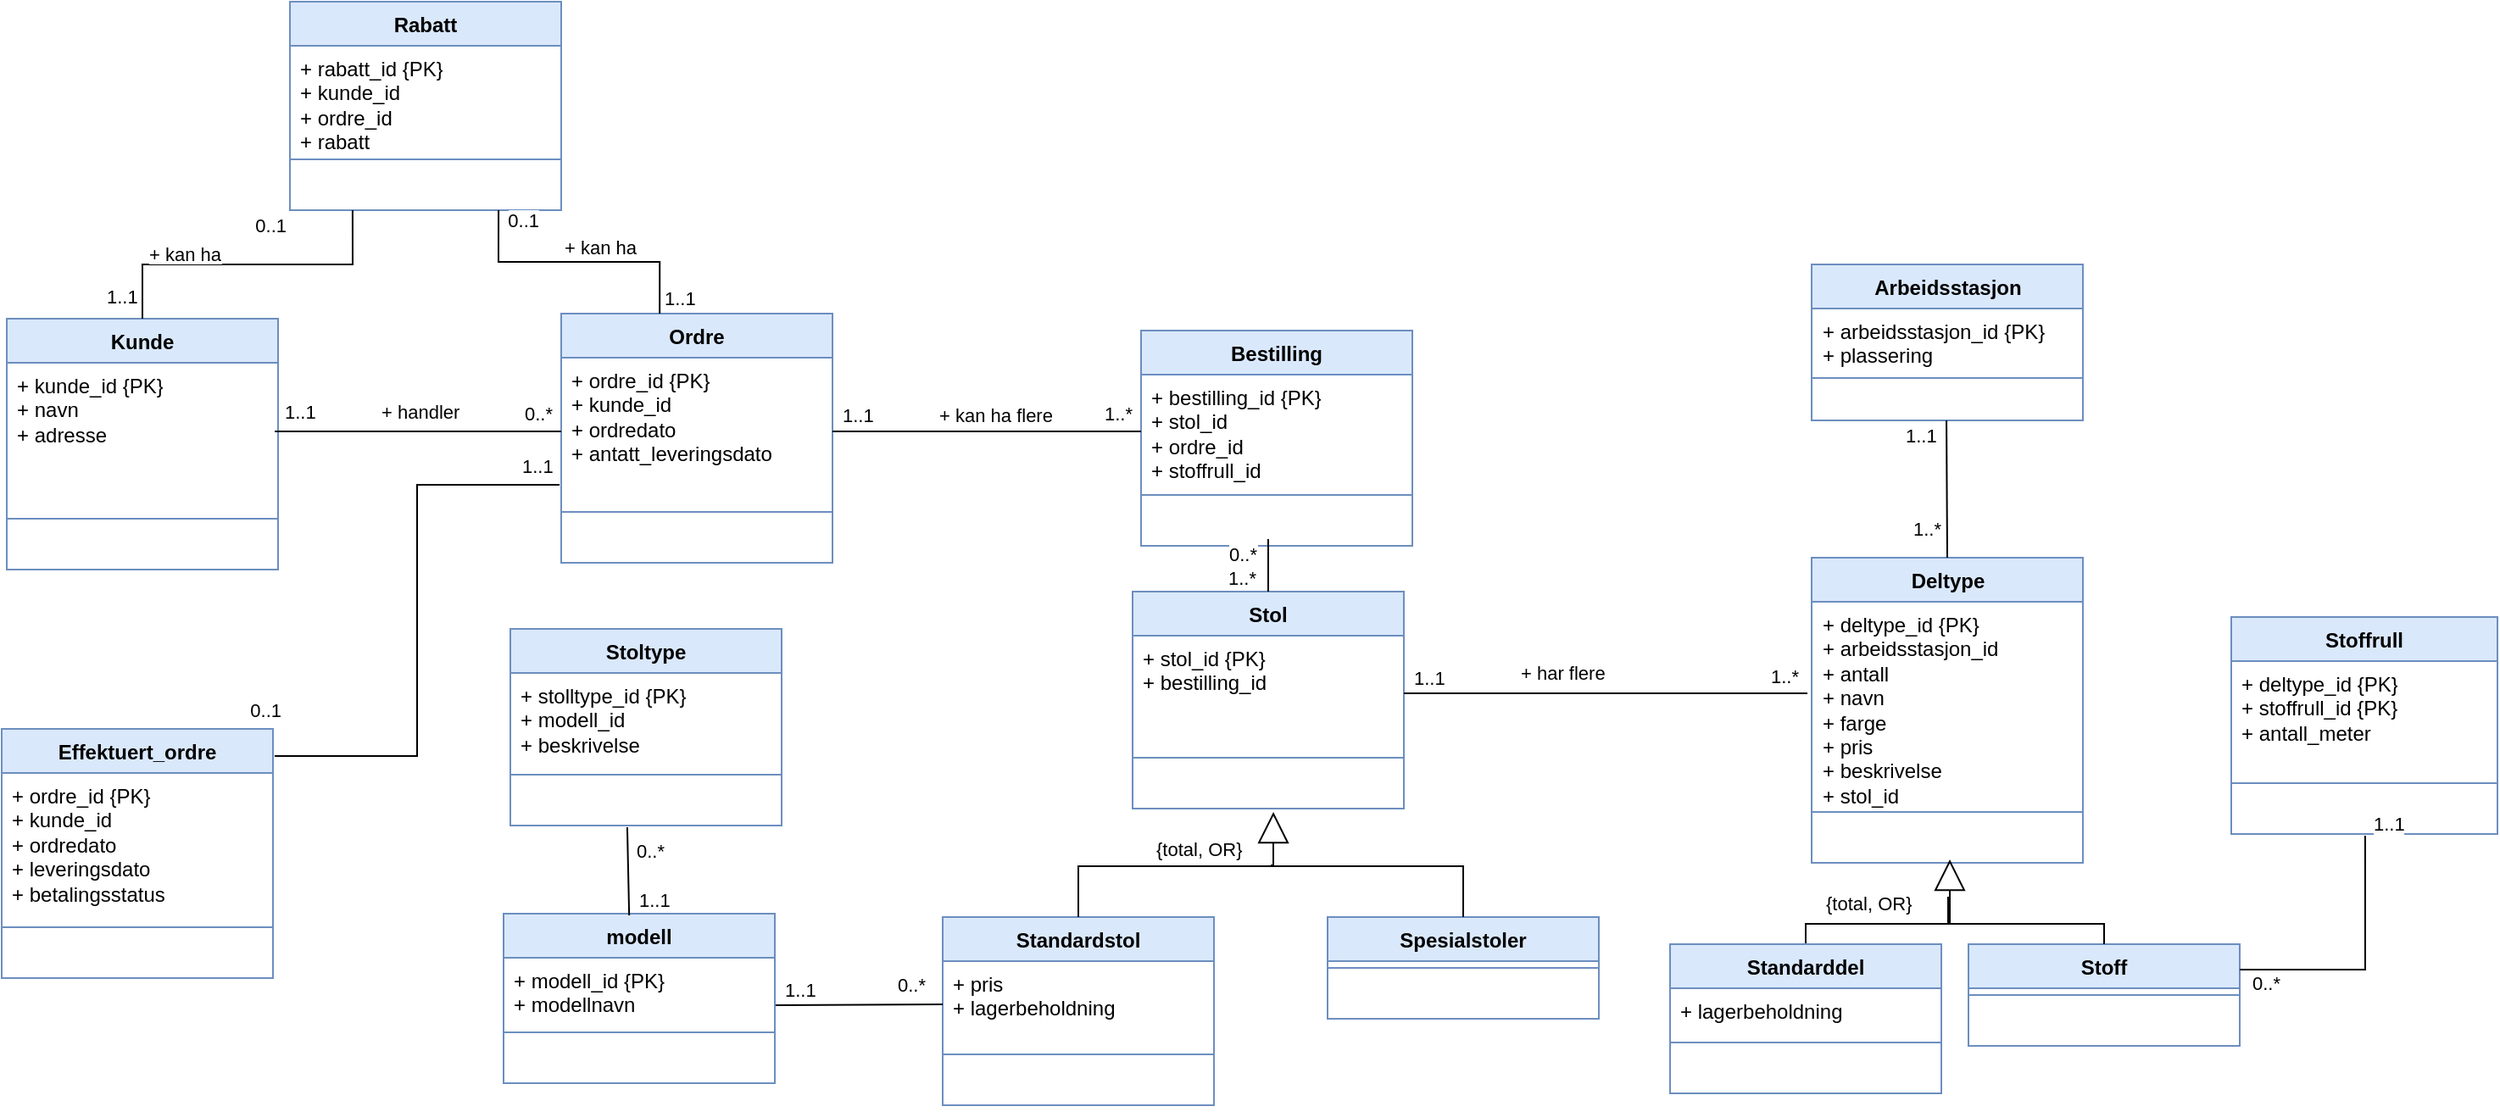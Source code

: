 <mxfile version="22.0.8" type="device">
  <diagram name="Page-1" id="VG2AG9tBz1GZk-g3DUmC">
    <mxGraphModel dx="993" dy="526" grid="0" gridSize="10" guides="1" tooltips="1" connect="1" arrows="1" fold="1" page="1" pageScale="1" pageWidth="827" pageHeight="1169" math="0" shadow="0">
      <root>
        <mxCell id="0" />
        <mxCell id="1" parent="0" />
        <mxCell id="UJjEh5JXnGahpOQDhEsg-1" value="Standardstol" style="swimlane;fontStyle=1;align=center;verticalAlign=top;childLayout=stackLayout;horizontal=1;startSize=26;horizontalStack=0;resizeParent=1;resizeParentMax=0;resizeLast=0;collapsible=1;marginBottom=0;whiteSpace=wrap;html=1;fillColor=#dae8fc;strokeColor=#6c8ebf;" parent="1" vertex="1">
          <mxGeometry x="639" y="707" width="160" height="111" as="geometry" />
        </mxCell>
        <mxCell id="UJjEh5JXnGahpOQDhEsg-179" value="+ pris&lt;br&gt;+ lagerbeholdning" style="text;strokeColor=none;fillColor=none;align=left;verticalAlign=top;spacingLeft=4;spacingRight=4;overflow=hidden;rotatable=0;points=[[0,0.5],[1,0.5]];portConstraint=eastwest;whiteSpace=wrap;html=1;" parent="UJjEh5JXnGahpOQDhEsg-1" vertex="1">
          <mxGeometry y="26" width="160" height="51" as="geometry" />
        </mxCell>
        <mxCell id="UJjEh5JXnGahpOQDhEsg-3" value="" style="line;strokeWidth=1;fillColor=none;align=left;verticalAlign=middle;spacingTop=-1;spacingLeft=3;spacingRight=3;rotatable=0;labelPosition=right;points=[];portConstraint=eastwest;strokeColor=inherit;" parent="UJjEh5JXnGahpOQDhEsg-1" vertex="1">
          <mxGeometry y="77" width="160" height="8" as="geometry" />
        </mxCell>
        <mxCell id="UJjEh5JXnGahpOQDhEsg-4" value="&amp;nbsp;" style="text;strokeColor=none;fillColor=none;align=left;verticalAlign=top;spacingLeft=4;spacingRight=4;overflow=hidden;rotatable=0;points=[[0,0.5],[1,0.5]];portConstraint=eastwest;whiteSpace=wrap;html=1;" parent="UJjEh5JXnGahpOQDhEsg-1" vertex="1">
          <mxGeometry y="85" width="160" height="26" as="geometry" />
        </mxCell>
        <mxCell id="UJjEh5JXnGahpOQDhEsg-5" value="Ordre" style="swimlane;fontStyle=1;align=center;verticalAlign=top;childLayout=stackLayout;horizontal=1;startSize=26;horizontalStack=0;resizeParent=1;resizeParentMax=0;resizeLast=0;collapsible=1;marginBottom=0;whiteSpace=wrap;html=1;fillColor=#dae8fc;strokeColor=#6c8ebf;" parent="1" vertex="1">
          <mxGeometry x="414" y="351" width="160" height="147" as="geometry" />
        </mxCell>
        <mxCell id="UJjEh5JXnGahpOQDhEsg-6" value="+ ordre_id {PK}&lt;br&gt;+ kunde_id&lt;br&gt;+ ordredato&lt;br&gt;+ antatt_leveringsdato" style="text;strokeColor=none;fillColor=none;align=left;verticalAlign=top;spacingLeft=4;spacingRight=4;overflow=hidden;rotatable=0;points=[[0,0.5],[1,0.5]];portConstraint=eastwest;whiteSpace=wrap;html=1;" parent="UJjEh5JXnGahpOQDhEsg-5" vertex="1">
          <mxGeometry y="26" width="160" height="87" as="geometry" />
        </mxCell>
        <mxCell id="UJjEh5JXnGahpOQDhEsg-7" value="" style="line;strokeWidth=1;fillColor=none;align=left;verticalAlign=middle;spacingTop=-1;spacingLeft=3;spacingRight=3;rotatable=0;labelPosition=right;points=[];portConstraint=eastwest;strokeColor=inherit;" parent="UJjEh5JXnGahpOQDhEsg-5" vertex="1">
          <mxGeometry y="113" width="160" height="8" as="geometry" />
        </mxCell>
        <mxCell id="UJjEh5JXnGahpOQDhEsg-8" value="&amp;nbsp;" style="text;strokeColor=none;fillColor=none;align=left;verticalAlign=top;spacingLeft=4;spacingRight=4;overflow=hidden;rotatable=0;points=[[0,0.5],[1,0.5]];portConstraint=eastwest;whiteSpace=wrap;html=1;" parent="UJjEh5JXnGahpOQDhEsg-5" vertex="1">
          <mxGeometry y="121" width="160" height="26" as="geometry" />
        </mxCell>
        <mxCell id="UJjEh5JXnGahpOQDhEsg-13" value="Arbeidsstasjon" style="swimlane;fontStyle=1;align=center;verticalAlign=top;childLayout=stackLayout;horizontal=1;startSize=26;horizontalStack=0;resizeParent=1;resizeParentMax=0;resizeLast=0;collapsible=1;marginBottom=0;whiteSpace=wrap;html=1;fillColor=#dae8fc;strokeColor=#6c8ebf;" parent="1" vertex="1">
          <mxGeometry x="1151.5" y="322" width="160" height="92" as="geometry" />
        </mxCell>
        <mxCell id="UJjEh5JXnGahpOQDhEsg-14" value="+ arbeidsstasjon_id {PK}&lt;br&gt;+ plassering" style="text;strokeColor=none;fillColor=none;align=left;verticalAlign=top;spacingLeft=4;spacingRight=4;overflow=hidden;rotatable=0;points=[[0,0.5],[1,0.5]];portConstraint=eastwest;whiteSpace=wrap;html=1;" parent="UJjEh5JXnGahpOQDhEsg-13" vertex="1">
          <mxGeometry y="26" width="160" height="37" as="geometry" />
        </mxCell>
        <mxCell id="UJjEh5JXnGahpOQDhEsg-15" value="" style="line;strokeWidth=1;fillColor=none;align=left;verticalAlign=middle;spacingTop=-1;spacingLeft=3;spacingRight=3;rotatable=0;labelPosition=right;points=[];portConstraint=eastwest;strokeColor=inherit;" parent="UJjEh5JXnGahpOQDhEsg-13" vertex="1">
          <mxGeometry y="63" width="160" height="8" as="geometry" />
        </mxCell>
        <mxCell id="UJjEh5JXnGahpOQDhEsg-16" value="&amp;nbsp;" style="text;strokeColor=none;fillColor=none;align=left;verticalAlign=top;spacingLeft=4;spacingRight=4;overflow=hidden;rotatable=0;points=[[0,0.5],[1,0.5]];portConstraint=eastwest;whiteSpace=wrap;html=1;" parent="UJjEh5JXnGahpOQDhEsg-13" vertex="1">
          <mxGeometry y="71" width="160" height="21" as="geometry" />
        </mxCell>
        <mxCell id="UJjEh5JXnGahpOQDhEsg-17" value="Kunde" style="swimlane;fontStyle=1;align=center;verticalAlign=top;childLayout=stackLayout;horizontal=1;startSize=26;horizontalStack=0;resizeParent=1;resizeParentMax=0;resizeLast=0;collapsible=1;marginBottom=0;whiteSpace=wrap;html=1;fillColor=#dae8fc;strokeColor=#6c8ebf;" parent="1" vertex="1">
          <mxGeometry x="87" y="354" width="160" height="148" as="geometry" />
        </mxCell>
        <mxCell id="UJjEh5JXnGahpOQDhEsg-18" value="+ kunde_id {PK}&lt;br&gt;+ navn&lt;br&gt;+ adresse" style="text;strokeColor=none;fillColor=none;align=left;verticalAlign=top;spacingLeft=4;spacingRight=4;overflow=hidden;rotatable=0;points=[[0,0.5],[1,0.5]];portConstraint=eastwest;whiteSpace=wrap;html=1;" parent="UJjEh5JXnGahpOQDhEsg-17" vertex="1">
          <mxGeometry y="26" width="160" height="88" as="geometry" />
        </mxCell>
        <mxCell id="UJjEh5JXnGahpOQDhEsg-19" value="" style="line;strokeWidth=1;fillColor=none;align=left;verticalAlign=middle;spacingTop=-1;spacingLeft=3;spacingRight=3;rotatable=0;labelPosition=right;points=[];portConstraint=eastwest;strokeColor=inherit;" parent="UJjEh5JXnGahpOQDhEsg-17" vertex="1">
          <mxGeometry y="114" width="160" height="8" as="geometry" />
        </mxCell>
        <mxCell id="UJjEh5JXnGahpOQDhEsg-20" value="&amp;nbsp;" style="text;strokeColor=none;fillColor=none;align=left;verticalAlign=top;spacingLeft=4;spacingRight=4;overflow=hidden;rotatable=0;points=[[0,0.5],[1,0.5]];portConstraint=eastwest;whiteSpace=wrap;html=1;" parent="UJjEh5JXnGahpOQDhEsg-17" vertex="1">
          <mxGeometry y="122" width="160" height="26" as="geometry" />
        </mxCell>
        <mxCell id="UJjEh5JXnGahpOQDhEsg-21" value="Rabatt" style="swimlane;fontStyle=1;align=center;verticalAlign=top;childLayout=stackLayout;horizontal=1;startSize=26;horizontalStack=0;resizeParent=1;resizeParentMax=0;resizeLast=0;collapsible=1;marginBottom=0;whiteSpace=wrap;html=1;fillColor=#dae8fc;strokeColor=#6c8ebf;" parent="1" vertex="1">
          <mxGeometry x="254" y="167" width="160" height="123" as="geometry" />
        </mxCell>
        <mxCell id="UJjEh5JXnGahpOQDhEsg-22" value="+ rabatt_id {PK}&lt;br&gt;+ kunde_id&lt;br&gt;+ ordre_id&lt;br&gt;+ rabatt" style="text;strokeColor=none;fillColor=none;align=left;verticalAlign=top;spacingLeft=4;spacingRight=4;overflow=hidden;rotatable=0;points=[[0,0.5],[1,0.5]];portConstraint=eastwest;whiteSpace=wrap;html=1;" parent="UJjEh5JXnGahpOQDhEsg-21" vertex="1">
          <mxGeometry y="26" width="160" height="63" as="geometry" />
        </mxCell>
        <mxCell id="UJjEh5JXnGahpOQDhEsg-23" value="" style="line;strokeWidth=1;fillColor=none;align=left;verticalAlign=middle;spacingTop=-1;spacingLeft=3;spacingRight=3;rotatable=0;labelPosition=right;points=[];portConstraint=eastwest;strokeColor=inherit;" parent="UJjEh5JXnGahpOQDhEsg-21" vertex="1">
          <mxGeometry y="89" width="160" height="8" as="geometry" />
        </mxCell>
        <mxCell id="UJjEh5JXnGahpOQDhEsg-24" value="&amp;nbsp;" style="text;strokeColor=none;fillColor=none;align=left;verticalAlign=top;spacingLeft=4;spacingRight=4;overflow=hidden;rotatable=0;points=[[0,0.5],[1,0.5]];portConstraint=eastwest;whiteSpace=wrap;html=1;" parent="UJjEh5JXnGahpOQDhEsg-21" vertex="1">
          <mxGeometry y="97" width="160" height="26" as="geometry" />
        </mxCell>
        <mxCell id="UJjEh5JXnGahpOQDhEsg-25" value="Effektuert_ordre" style="swimlane;fontStyle=1;align=center;verticalAlign=top;childLayout=stackLayout;horizontal=1;startSize=26;horizontalStack=0;resizeParent=1;resizeParentMax=0;resizeLast=0;collapsible=1;marginBottom=0;whiteSpace=wrap;html=1;fillColor=#dae8fc;strokeColor=#6c8ebf;" parent="1" vertex="1">
          <mxGeometry x="84" y="596" width="160" height="147" as="geometry" />
        </mxCell>
        <mxCell id="UJjEh5JXnGahpOQDhEsg-26" value="+ ordre_id {PK}&lt;br&gt;+ kunde_id&lt;br&gt;+ ordredato&lt;br&gt;+ leveringsdato&lt;br&gt;+ betalingsstatus" style="text;strokeColor=none;fillColor=none;align=left;verticalAlign=top;spacingLeft=4;spacingRight=4;overflow=hidden;rotatable=0;points=[[0,0.5],[1,0.5]];portConstraint=eastwest;whiteSpace=wrap;html=1;" parent="UJjEh5JXnGahpOQDhEsg-25" vertex="1">
          <mxGeometry y="26" width="160" height="87" as="geometry" />
        </mxCell>
        <mxCell id="UJjEh5JXnGahpOQDhEsg-27" value="" style="line;strokeWidth=1;fillColor=none;align=left;verticalAlign=middle;spacingTop=-1;spacingLeft=3;spacingRight=3;rotatable=0;labelPosition=right;points=[];portConstraint=eastwest;strokeColor=inherit;" parent="UJjEh5JXnGahpOQDhEsg-25" vertex="1">
          <mxGeometry y="113" width="160" height="8" as="geometry" />
        </mxCell>
        <mxCell id="UJjEh5JXnGahpOQDhEsg-28" value="&amp;nbsp;" style="text;strokeColor=none;fillColor=none;align=left;verticalAlign=top;spacingLeft=4;spacingRight=4;overflow=hidden;rotatable=0;points=[[0,0.5],[1,0.5]];portConstraint=eastwest;whiteSpace=wrap;html=1;" parent="UJjEh5JXnGahpOQDhEsg-25" vertex="1">
          <mxGeometry y="121" width="160" height="26" as="geometry" />
        </mxCell>
        <mxCell id="UJjEh5JXnGahpOQDhEsg-29" value="" style="endArrow=none;html=1;rounded=0;exitX=0.988;exitY=0.46;exitDx=0;exitDy=0;entryX=0;entryY=0.5;entryDx=0;entryDy=0;exitPerimeter=0;" parent="1" source="UJjEh5JXnGahpOQDhEsg-18" target="UJjEh5JXnGahpOQDhEsg-6" edge="1">
          <mxGeometry relative="1" as="geometry">
            <mxPoint x="332" y="517" as="sourcePoint" />
            <mxPoint x="492" y="517" as="targetPoint" />
          </mxGeometry>
        </mxCell>
        <mxCell id="UJjEh5JXnGahpOQDhEsg-30" value="1..1" style="edgeLabel;resizable=0;html=1;align=left;verticalAlign=bottom;" parent="UJjEh5JXnGahpOQDhEsg-29" connectable="0" vertex="1">
          <mxGeometry x="-1" relative="1" as="geometry">
            <mxPoint x="4" y="-3" as="offset" />
          </mxGeometry>
        </mxCell>
        <mxCell id="UJjEh5JXnGahpOQDhEsg-31" value="0..*" style="edgeLabel;resizable=0;html=1;align=right;verticalAlign=bottom;" parent="UJjEh5JXnGahpOQDhEsg-29" connectable="0" vertex="1">
          <mxGeometry x="1" relative="1" as="geometry">
            <mxPoint x="-5" y="-2" as="offset" />
          </mxGeometry>
        </mxCell>
        <mxCell id="UJjEh5JXnGahpOQDhEsg-34" value="+ handler" style="edgeLabel;resizable=0;html=1;align=left;verticalAlign=bottom;" parent="1" connectable="0" vertex="1">
          <mxGeometry x="316.0" y="430" as="geometry">
            <mxPoint x="-10" y="-13" as="offset" />
          </mxGeometry>
        </mxCell>
        <mxCell id="UJjEh5JXnGahpOQDhEsg-35" value="" style="endArrow=none;html=1;rounded=0;exitX=0.5;exitY=0;exitDx=0;exitDy=0;entryX=0.231;entryY=1;entryDx=0;entryDy=0;entryPerimeter=0;edgeStyle=orthogonalEdgeStyle;" parent="1" source="UJjEh5JXnGahpOQDhEsg-17" target="UJjEh5JXnGahpOQDhEsg-24" edge="1">
          <mxGeometry relative="1" as="geometry">
            <mxPoint x="141" y="313" as="sourcePoint" />
            <mxPoint x="310" y="314" as="targetPoint" />
          </mxGeometry>
        </mxCell>
        <mxCell id="UJjEh5JXnGahpOQDhEsg-36" value="1..1" style="edgeLabel;resizable=0;html=1;align=left;verticalAlign=bottom;" parent="UJjEh5JXnGahpOQDhEsg-35" connectable="0" vertex="1">
          <mxGeometry x="-1" relative="1" as="geometry">
            <mxPoint x="-23" y="-5" as="offset" />
          </mxGeometry>
        </mxCell>
        <mxCell id="UJjEh5JXnGahpOQDhEsg-37" value="0..1" style="edgeLabel;resizable=0;html=1;align=right;verticalAlign=bottom;" parent="UJjEh5JXnGahpOQDhEsg-35" connectable="0" vertex="1">
          <mxGeometry x="1" relative="1" as="geometry">
            <mxPoint x="-38" y="17" as="offset" />
          </mxGeometry>
        </mxCell>
        <mxCell id="UJjEh5JXnGahpOQDhEsg-38" value="" style="endArrow=none;html=1;rounded=0;exitX=0.769;exitY=1;exitDx=0;exitDy=0;entryX=0.363;entryY=0;entryDx=0;entryDy=0;entryPerimeter=0;exitPerimeter=0;edgeStyle=orthogonalEdgeStyle;" parent="1" source="UJjEh5JXnGahpOQDhEsg-24" target="UJjEh5JXnGahpOQDhEsg-5" edge="1">
          <mxGeometry relative="1" as="geometry">
            <mxPoint x="657" y="388" as="sourcePoint" />
            <mxPoint x="781" y="314" as="targetPoint" />
          </mxGeometry>
        </mxCell>
        <mxCell id="UJjEh5JXnGahpOQDhEsg-39" value="1..1" style="edgeLabel;resizable=0;html=1;align=left;verticalAlign=bottom;" parent="UJjEh5JXnGahpOQDhEsg-38" connectable="0" vertex="1">
          <mxGeometry x="-1" relative="1" as="geometry">
            <mxPoint x="96" y="60" as="offset" />
          </mxGeometry>
        </mxCell>
        <mxCell id="UJjEh5JXnGahpOQDhEsg-40" value="0..1" style="edgeLabel;resizable=0;html=1;align=right;verticalAlign=bottom;" parent="UJjEh5JXnGahpOQDhEsg-38" connectable="0" vertex="1">
          <mxGeometry x="1" relative="1" as="geometry">
            <mxPoint x="-71" y="-46" as="offset" />
          </mxGeometry>
        </mxCell>
        <mxCell id="UJjEh5JXnGahpOQDhEsg-41" value="Stol" style="swimlane;fontStyle=1;align=center;verticalAlign=top;childLayout=stackLayout;horizontal=1;startSize=26;horizontalStack=0;resizeParent=1;resizeParentMax=0;resizeLast=0;collapsible=1;marginBottom=0;whiteSpace=wrap;html=1;fillColor=#dae8fc;strokeColor=#6c8ebf;" parent="1" vertex="1">
          <mxGeometry x="751" y="515" width="160" height="128" as="geometry" />
        </mxCell>
        <mxCell id="UJjEh5JXnGahpOQDhEsg-42" value="+ stol_id {PK}&lt;br&gt;+ bestilling_id" style="text;strokeColor=none;fillColor=none;align=left;verticalAlign=top;spacingLeft=4;spacingRight=4;overflow=hidden;rotatable=0;points=[[0,0.5],[1,0.5]];portConstraint=eastwest;whiteSpace=wrap;html=1;" parent="UJjEh5JXnGahpOQDhEsg-41" vertex="1">
          <mxGeometry y="26" width="160" height="68" as="geometry" />
        </mxCell>
        <mxCell id="UJjEh5JXnGahpOQDhEsg-43" value="" style="line;strokeWidth=1;fillColor=none;align=left;verticalAlign=middle;spacingTop=-1;spacingLeft=3;spacingRight=3;rotatable=0;labelPosition=right;points=[];portConstraint=eastwest;strokeColor=inherit;" parent="UJjEh5JXnGahpOQDhEsg-41" vertex="1">
          <mxGeometry y="94" width="160" height="8" as="geometry" />
        </mxCell>
        <mxCell id="UJjEh5JXnGahpOQDhEsg-44" value="&amp;nbsp;" style="text;strokeColor=none;fillColor=none;align=left;verticalAlign=top;spacingLeft=4;spacingRight=4;overflow=hidden;rotatable=0;points=[[0,0.5],[1,0.5]];portConstraint=eastwest;whiteSpace=wrap;html=1;" parent="UJjEh5JXnGahpOQDhEsg-41" vertex="1">
          <mxGeometry y="102" width="160" height="26" as="geometry" />
        </mxCell>
        <mxCell id="UJjEh5JXnGahpOQDhEsg-45" value="Stoltype" style="swimlane;fontStyle=1;align=center;verticalAlign=top;childLayout=stackLayout;horizontal=1;startSize=26;horizontalStack=0;resizeParent=1;resizeParentMax=0;resizeLast=0;collapsible=1;marginBottom=0;whiteSpace=wrap;html=1;fillColor=#dae8fc;strokeColor=#6c8ebf;" parent="1" vertex="1">
          <mxGeometry x="384" y="537" width="160" height="116" as="geometry" />
        </mxCell>
        <mxCell id="UJjEh5JXnGahpOQDhEsg-46" value="+ stolltype_id {PK}&lt;br&gt;+ modell_id&lt;br&gt;+ beskrivelse" style="text;strokeColor=none;fillColor=none;align=left;verticalAlign=top;spacingLeft=4;spacingRight=4;overflow=hidden;rotatable=0;points=[[0,0.5],[1,0.5]];portConstraint=eastwest;whiteSpace=wrap;html=1;" parent="UJjEh5JXnGahpOQDhEsg-45" vertex="1">
          <mxGeometry y="26" width="160" height="56" as="geometry" />
        </mxCell>
        <mxCell id="UJjEh5JXnGahpOQDhEsg-47" value="" style="line;strokeWidth=1;fillColor=none;align=left;verticalAlign=middle;spacingTop=-1;spacingLeft=3;spacingRight=3;rotatable=0;labelPosition=right;points=[];portConstraint=eastwest;strokeColor=inherit;" parent="UJjEh5JXnGahpOQDhEsg-45" vertex="1">
          <mxGeometry y="82" width="160" height="8" as="geometry" />
        </mxCell>
        <mxCell id="UJjEh5JXnGahpOQDhEsg-48" value="&amp;nbsp;" style="text;strokeColor=none;fillColor=none;align=left;verticalAlign=top;spacingLeft=4;spacingRight=4;overflow=hidden;rotatable=0;points=[[0,0.5],[1,0.5]];portConstraint=eastwest;whiteSpace=wrap;html=1;" parent="UJjEh5JXnGahpOQDhEsg-45" vertex="1">
          <mxGeometry y="90" width="160" height="26" as="geometry" />
        </mxCell>
        <mxCell id="UJjEh5JXnGahpOQDhEsg-49" value="&lt;span style=&quot;color: rgb(0, 0, 0); font-family: Helvetica; font-size: 11px; font-style: normal; font-variant-ligatures: normal; font-variant-caps: normal; font-weight: 400; letter-spacing: normal; orphans: 2; text-align: left; text-indent: 0px; text-transform: none; widows: 2; word-spacing: 0px; -webkit-text-stroke-width: 0px; background-color: rgb(255, 255, 255); text-decoration-thickness: initial; text-decoration-style: initial; text-decoration-color: initial; float: none; display: inline !important;&quot;&gt;+ kan ha&lt;/span&gt;" style="text;whiteSpace=wrap;html=1;" parent="1" vertex="1">
          <mxGeometry x="169" y="302" width="75" height="24" as="geometry" />
        </mxCell>
        <mxCell id="UJjEh5JXnGahpOQDhEsg-53" value="&lt;span style=&quot;color: rgb(0, 0, 0); font-family: Helvetica; font-size: 11px; font-style: normal; font-variant-ligatures: normal; font-variant-caps: normal; font-weight: 400; letter-spacing: normal; orphans: 2; text-align: left; text-indent: 0px; text-transform: none; widows: 2; word-spacing: 0px; -webkit-text-stroke-width: 0px; background-color: rgb(255, 255, 255); text-decoration-thickness: initial; text-decoration-style: initial; text-decoration-color: initial; float: none; display: inline !important;&quot;&gt;+ kan ha&lt;/span&gt;" style="text;whiteSpace=wrap;html=1;" parent="1" vertex="1">
          <mxGeometry x="414" y="298" width="75" height="24" as="geometry" />
        </mxCell>
        <mxCell id="UJjEh5JXnGahpOQDhEsg-54" value="Bestilling" style="swimlane;fontStyle=1;align=center;verticalAlign=top;childLayout=stackLayout;horizontal=1;startSize=26;horizontalStack=0;resizeParent=1;resizeParentMax=0;resizeLast=0;collapsible=1;marginBottom=0;whiteSpace=wrap;html=1;fillColor=#dae8fc;strokeColor=#6c8ebf;" parent="1" vertex="1">
          <mxGeometry x="756" y="361" width="160" height="127" as="geometry" />
        </mxCell>
        <mxCell id="UJjEh5JXnGahpOQDhEsg-55" value="+ bestilling_id {PK}&lt;br&gt;+ stol_id&lt;br&gt;+ ordre_id&lt;br&gt;+ stoffrull_id" style="text;strokeColor=none;fillColor=none;align=left;verticalAlign=top;spacingLeft=4;spacingRight=4;overflow=hidden;rotatable=0;points=[[0,0.5],[1,0.5]];portConstraint=eastwest;whiteSpace=wrap;html=1;" parent="UJjEh5JXnGahpOQDhEsg-54" vertex="1">
          <mxGeometry y="26" width="160" height="67" as="geometry" />
        </mxCell>
        <mxCell id="UJjEh5JXnGahpOQDhEsg-56" value="" style="line;strokeWidth=1;fillColor=none;align=left;verticalAlign=middle;spacingTop=-1;spacingLeft=3;spacingRight=3;rotatable=0;labelPosition=right;points=[];portConstraint=eastwest;strokeColor=inherit;" parent="UJjEh5JXnGahpOQDhEsg-54" vertex="1">
          <mxGeometry y="93" width="160" height="8" as="geometry" />
        </mxCell>
        <mxCell id="UJjEh5JXnGahpOQDhEsg-57" value="&amp;nbsp;" style="text;strokeColor=none;fillColor=none;align=left;verticalAlign=top;spacingLeft=4;spacingRight=4;overflow=hidden;rotatable=0;points=[[0,0.5],[1,0.5]];portConstraint=eastwest;whiteSpace=wrap;html=1;" parent="UJjEh5JXnGahpOQDhEsg-54" vertex="1">
          <mxGeometry y="101" width="160" height="26" as="geometry" />
        </mxCell>
        <mxCell id="UJjEh5JXnGahpOQDhEsg-58" value="" style="endArrow=none;html=1;rounded=0;exitX=1;exitY=0.5;exitDx=0;exitDy=0;entryX=0;entryY=0.5;entryDx=0;entryDy=0;" parent="1" source="UJjEh5JXnGahpOQDhEsg-6" target="UJjEh5JXnGahpOQDhEsg-55" edge="1">
          <mxGeometry relative="1" as="geometry">
            <mxPoint x="472" y="549" as="sourcePoint" />
            <mxPoint x="641" y="550" as="targetPoint" />
          </mxGeometry>
        </mxCell>
        <mxCell id="UJjEh5JXnGahpOQDhEsg-59" value="1..1" style="edgeLabel;resizable=0;html=1;align=left;verticalAlign=bottom;" parent="UJjEh5JXnGahpOQDhEsg-58" connectable="0" vertex="1">
          <mxGeometry x="-1" relative="1" as="geometry">
            <mxPoint x="4" y="-1" as="offset" />
          </mxGeometry>
        </mxCell>
        <mxCell id="UJjEh5JXnGahpOQDhEsg-60" value="1..*" style="edgeLabel;resizable=0;html=1;align=right;verticalAlign=bottom;" parent="UJjEh5JXnGahpOQDhEsg-58" connectable="0" vertex="1">
          <mxGeometry x="1" relative="1" as="geometry">
            <mxPoint x="-5" y="-2" as="offset" />
          </mxGeometry>
        </mxCell>
        <mxCell id="UJjEh5JXnGahpOQDhEsg-62" value="+ kan ha flere" style="edgeLabel;resizable=0;html=1;align=left;verticalAlign=bottom;" parent="1" connectable="0" vertex="1">
          <mxGeometry x="645" y="432" as="geometry">
            <mxPoint x="-10" y="-13" as="offset" />
          </mxGeometry>
        </mxCell>
        <mxCell id="UJjEh5JXnGahpOQDhEsg-68" value="" style="endArrow=none;html=1;rounded=0;entryX=0.5;entryY=0;entryDx=0;entryDy=0;" parent="1" target="UJjEh5JXnGahpOQDhEsg-41" edge="1">
          <mxGeometry relative="1" as="geometry">
            <mxPoint x="831" y="484" as="sourcePoint" />
            <mxPoint x="765" y="431" as="targetPoint" />
          </mxGeometry>
        </mxCell>
        <mxCell id="UJjEh5JXnGahpOQDhEsg-69" value="0..*" style="edgeLabel;resizable=0;html=1;align=left;verticalAlign=bottom;" parent="UJjEh5JXnGahpOQDhEsg-68" connectable="0" vertex="1">
          <mxGeometry x="-1" relative="1" as="geometry">
            <mxPoint x="-25" y="17" as="offset" />
          </mxGeometry>
        </mxCell>
        <mxCell id="UJjEh5JXnGahpOQDhEsg-70" value="1..*" style="edgeLabel;resizable=0;html=1;align=right;verticalAlign=bottom;" parent="UJjEh5JXnGahpOQDhEsg-68" connectable="0" vertex="1">
          <mxGeometry x="1" relative="1" as="geometry">
            <mxPoint x="-7" as="offset" />
          </mxGeometry>
        </mxCell>
        <mxCell id="UJjEh5JXnGahpOQDhEsg-76" value="Spesialstoler" style="swimlane;fontStyle=1;align=center;verticalAlign=top;childLayout=stackLayout;horizontal=1;startSize=26;horizontalStack=0;resizeParent=1;resizeParentMax=0;resizeLast=0;collapsible=1;marginBottom=0;whiteSpace=wrap;html=1;fillColor=#dae8fc;strokeColor=#6c8ebf;" parent="1" vertex="1">
          <mxGeometry x="866" y="707" width="160" height="60" as="geometry" />
        </mxCell>
        <mxCell id="UJjEh5JXnGahpOQDhEsg-78" value="" style="line;strokeWidth=1;fillColor=none;align=left;verticalAlign=middle;spacingTop=-1;spacingLeft=3;spacingRight=3;rotatable=0;labelPosition=right;points=[];portConstraint=eastwest;strokeColor=inherit;" parent="UJjEh5JXnGahpOQDhEsg-76" vertex="1">
          <mxGeometry y="26" width="160" height="8" as="geometry" />
        </mxCell>
        <mxCell id="UJjEh5JXnGahpOQDhEsg-79" value="&amp;nbsp;" style="text;strokeColor=none;fillColor=none;align=left;verticalAlign=top;spacingLeft=4;spacingRight=4;overflow=hidden;rotatable=0;points=[[0,0.5],[1,0.5]];portConstraint=eastwest;whiteSpace=wrap;html=1;" parent="UJjEh5JXnGahpOQDhEsg-76" vertex="1">
          <mxGeometry y="34" width="160" height="26" as="geometry" />
        </mxCell>
        <mxCell id="UJjEh5JXnGahpOQDhEsg-91" value="" style="endArrow=none;html=1;rounded=0;entryX=0;entryY=0.5;entryDx=0;entryDy=0;exitX=1;exitY=0.7;exitDx=0;exitDy=0;exitPerimeter=0;" parent="1" source="2Jc3J4U5DdjLtAOVLdaC-8" target="UJjEh5JXnGahpOQDhEsg-179" edge="1">
          <mxGeometry relative="1" as="geometry">
            <mxPoint x="536" y="783" as="sourcePoint" />
            <mxPoint x="723" y="589" as="targetPoint" />
          </mxGeometry>
        </mxCell>
        <mxCell id="UJjEh5JXnGahpOQDhEsg-92" value="1..1" style="edgeLabel;resizable=0;html=1;align=left;verticalAlign=bottom;" parent="UJjEh5JXnGahpOQDhEsg-91" connectable="0" vertex="1">
          <mxGeometry x="-1" relative="1" as="geometry">
            <mxPoint x="4" y="-1" as="offset" />
          </mxGeometry>
        </mxCell>
        <mxCell id="UJjEh5JXnGahpOQDhEsg-93" value="0..*" style="edgeLabel;resizable=0;html=1;align=right;verticalAlign=bottom;" parent="UJjEh5JXnGahpOQDhEsg-91" connectable="0" vertex="1">
          <mxGeometry x="1" relative="1" as="geometry">
            <mxPoint x="-9" y="-3" as="offset" />
          </mxGeometry>
        </mxCell>
        <mxCell id="UJjEh5JXnGahpOQDhEsg-94" value="" style="endArrow=block;endSize=16;endFill=0;html=1;rounded=0;entryX=0.519;entryY=1.077;entryDx=0;entryDy=0;entryPerimeter=0;" parent="1" target="UJjEh5JXnGahpOQDhEsg-44" edge="1">
          <mxGeometry width="160" relative="1" as="geometry">
            <mxPoint x="834" y="677" as="sourcePoint" />
            <mxPoint x="878" y="686" as="targetPoint" />
          </mxGeometry>
        </mxCell>
        <mxCell id="UJjEh5JXnGahpOQDhEsg-95" value="" style="endArrow=none;html=1;rounded=0;exitX=0.5;exitY=0;exitDx=0;exitDy=0;edgeStyle=orthogonalEdgeStyle;" parent="1" source="UJjEh5JXnGahpOQDhEsg-1" edge="1">
          <mxGeometry relative="1" as="geometry">
            <mxPoint x="610" y="688" as="sourcePoint" />
            <mxPoint x="834" y="677" as="targetPoint" />
            <Array as="points">
              <mxPoint x="719" y="677" />
            </Array>
          </mxGeometry>
        </mxCell>
        <mxCell id="UJjEh5JXnGahpOQDhEsg-98" value="" style="endArrow=none;html=1;rounded=0;entryX=0.5;entryY=0;entryDx=0;entryDy=0;edgeStyle=orthogonalEdgeStyle;" parent="1" target="UJjEh5JXnGahpOQDhEsg-76" edge="1">
          <mxGeometry relative="1" as="geometry">
            <mxPoint x="833" y="676" as="sourcePoint" />
            <mxPoint x="973" y="670" as="targetPoint" />
            <Array as="points">
              <mxPoint x="833" y="677" />
              <mxPoint x="946" y="677" />
            </Array>
          </mxGeometry>
        </mxCell>
        <mxCell id="UJjEh5JXnGahpOQDhEsg-101" value="Deltype" style="swimlane;fontStyle=1;align=center;verticalAlign=top;childLayout=stackLayout;horizontal=1;startSize=26;horizontalStack=0;resizeParent=1;resizeParentMax=0;resizeLast=0;collapsible=1;marginBottom=0;whiteSpace=wrap;html=1;fillColor=#dae8fc;strokeColor=#6c8ebf;" parent="1" vertex="1">
          <mxGeometry x="1151.5" y="495" width="160" height="180" as="geometry" />
        </mxCell>
        <mxCell id="UJjEh5JXnGahpOQDhEsg-102" value="+ deltype_id {PK}&lt;br&gt;+ arbeidsstasjon_id&lt;br&gt;+ antall&lt;br&gt;+ navn&lt;br&gt;+ farge&lt;br&gt;+ pris&lt;br&gt;+ beskrivelse&lt;br&gt;+ stol_id" style="text;strokeColor=none;fillColor=none;align=left;verticalAlign=top;spacingLeft=4;spacingRight=4;overflow=hidden;rotatable=0;points=[[0,0.5],[1,0.5]];portConstraint=eastwest;whiteSpace=wrap;html=1;" parent="UJjEh5JXnGahpOQDhEsg-101" vertex="1">
          <mxGeometry y="26" width="160" height="120" as="geometry" />
        </mxCell>
        <mxCell id="UJjEh5JXnGahpOQDhEsg-103" value="" style="line;strokeWidth=1;fillColor=none;align=left;verticalAlign=middle;spacingTop=-1;spacingLeft=3;spacingRight=3;rotatable=0;labelPosition=right;points=[];portConstraint=eastwest;strokeColor=inherit;" parent="UJjEh5JXnGahpOQDhEsg-101" vertex="1">
          <mxGeometry y="146" width="160" height="8" as="geometry" />
        </mxCell>
        <mxCell id="UJjEh5JXnGahpOQDhEsg-104" value="&amp;nbsp;" style="text;strokeColor=none;fillColor=none;align=left;verticalAlign=top;spacingLeft=4;spacingRight=4;overflow=hidden;rotatable=0;points=[[0,0.5],[1,0.5]];portConstraint=eastwest;whiteSpace=wrap;html=1;" parent="UJjEh5JXnGahpOQDhEsg-101" vertex="1">
          <mxGeometry y="154" width="160" height="26" as="geometry" />
        </mxCell>
        <mxCell id="UJjEh5JXnGahpOQDhEsg-105" value="Stoff" style="swimlane;fontStyle=1;align=center;verticalAlign=top;childLayout=stackLayout;horizontal=1;startSize=26;horizontalStack=0;resizeParent=1;resizeParentMax=0;resizeLast=0;collapsible=1;marginBottom=0;whiteSpace=wrap;html=1;fillColor=#dae8fc;strokeColor=#6c8ebf;" parent="1" vertex="1">
          <mxGeometry x="1244" y="723" width="160" height="60" as="geometry" />
        </mxCell>
        <mxCell id="UJjEh5JXnGahpOQDhEsg-107" value="" style="line;strokeWidth=1;fillColor=none;align=left;verticalAlign=middle;spacingTop=-1;spacingLeft=3;spacingRight=3;rotatable=0;labelPosition=right;points=[];portConstraint=eastwest;strokeColor=inherit;" parent="UJjEh5JXnGahpOQDhEsg-105" vertex="1">
          <mxGeometry y="26" width="160" height="8" as="geometry" />
        </mxCell>
        <mxCell id="UJjEh5JXnGahpOQDhEsg-108" value="&amp;nbsp;" style="text;strokeColor=none;fillColor=none;align=left;verticalAlign=top;spacingLeft=4;spacingRight=4;overflow=hidden;rotatable=0;points=[[0,0.5],[1,0.5]];portConstraint=eastwest;whiteSpace=wrap;html=1;" parent="UJjEh5JXnGahpOQDhEsg-105" vertex="1">
          <mxGeometry y="34" width="160" height="26" as="geometry" />
        </mxCell>
        <mxCell id="UJjEh5JXnGahpOQDhEsg-112" value="&lt;span style=&quot;color: rgb(0, 0, 0); font-family: Helvetica; font-size: 11px; font-style: normal; font-variant-ligatures: normal; font-variant-caps: normal; font-weight: 400; letter-spacing: normal; orphans: 2; text-align: left; text-indent: 0px; text-transform: none; widows: 2; word-spacing: 0px; -webkit-text-stroke-width: 0px; background-color: rgb(255, 255, 255); text-decoration-thickness: initial; text-decoration-style: initial; text-decoration-color: initial; float: none; display: inline !important;&quot;&gt;{total, OR}&lt;/span&gt;" style="text;whiteSpace=wrap;html=1;" parent="1" vertex="1">
          <mxGeometry x="763" y="653" width="56" height="21.22" as="geometry" />
        </mxCell>
        <mxCell id="UJjEh5JXnGahpOQDhEsg-113" value="&lt;span style=&quot;color: rgb(0, 0, 0); font-family: Helvetica; font-size: 11px; font-style: normal; font-variant-ligatures: normal; font-variant-caps: normal; font-weight: 400; letter-spacing: normal; orphans: 2; text-align: left; text-indent: 0px; text-transform: none; widows: 2; word-spacing: 0px; -webkit-text-stroke-width: 0px; background-color: rgb(255, 255, 255); text-decoration-thickness: initial; text-decoration-style: initial; text-decoration-color: initial; float: none; display: inline !important;&quot;&gt;{total, OR}&lt;/span&gt;" style="text;whiteSpace=wrap;html=1;" parent="1" vertex="1">
          <mxGeometry x="1158" y="685" width="53" height="18" as="geometry" />
        </mxCell>
        <mxCell id="UJjEh5JXnGahpOQDhEsg-114" value="Stoffrull" style="swimlane;fontStyle=1;align=center;verticalAlign=top;childLayout=stackLayout;horizontal=1;startSize=26;horizontalStack=0;resizeParent=1;resizeParentMax=0;resizeLast=0;collapsible=1;marginBottom=0;whiteSpace=wrap;html=1;fillColor=#dae8fc;strokeColor=#6c8ebf;" parent="1" vertex="1">
          <mxGeometry x="1399" y="530" width="157" height="128" as="geometry" />
        </mxCell>
        <mxCell id="UJjEh5JXnGahpOQDhEsg-115" value="+ deltype_id {PK}&lt;br&gt;+ stoffrull_id {PK}&lt;br&gt;+ antall_meter" style="text;strokeColor=none;fillColor=none;align=left;verticalAlign=top;spacingLeft=4;spacingRight=4;overflow=hidden;rotatable=0;points=[[0,0.5],[1,0.5]];portConstraint=eastwest;whiteSpace=wrap;html=1;" parent="UJjEh5JXnGahpOQDhEsg-114" vertex="1">
          <mxGeometry y="26" width="157" height="68" as="geometry" />
        </mxCell>
        <mxCell id="UJjEh5JXnGahpOQDhEsg-116" value="" style="line;strokeWidth=1;fillColor=none;align=left;verticalAlign=middle;spacingTop=-1;spacingLeft=3;spacingRight=3;rotatable=0;labelPosition=right;points=[];portConstraint=eastwest;strokeColor=inherit;" parent="UJjEh5JXnGahpOQDhEsg-114" vertex="1">
          <mxGeometry y="94" width="157" height="8" as="geometry" />
        </mxCell>
        <mxCell id="UJjEh5JXnGahpOQDhEsg-117" value="&amp;nbsp;" style="text;strokeColor=none;fillColor=none;align=left;verticalAlign=top;spacingLeft=4;spacingRight=4;overflow=hidden;rotatable=0;points=[[0,0.5],[1,0.5]];portConstraint=eastwest;whiteSpace=wrap;html=1;" parent="UJjEh5JXnGahpOQDhEsg-114" vertex="1">
          <mxGeometry y="102" width="157" height="26" as="geometry" />
        </mxCell>
        <mxCell id="UJjEh5JXnGahpOQDhEsg-118" value="" style="endArrow=none;html=1;rounded=0;exitX=0.5;exitY=0;exitDx=0;exitDy=0;entryX=0.497;entryY=1;entryDx=0;entryDy=0;entryPerimeter=0;" parent="1" source="UJjEh5JXnGahpOQDhEsg-101" target="UJjEh5JXnGahpOQDhEsg-16" edge="1">
          <mxGeometry relative="1" as="geometry">
            <mxPoint x="925.5" y="426" as="sourcePoint" />
            <mxPoint x="1232" y="414" as="targetPoint" />
          </mxGeometry>
        </mxCell>
        <mxCell id="UJjEh5JXnGahpOQDhEsg-119" value="1..1" style="edgeLabel;resizable=0;html=1;align=left;verticalAlign=bottom;" parent="UJjEh5JXnGahpOQDhEsg-118" connectable="0" vertex="1">
          <mxGeometry x="-1" relative="1" as="geometry">
            <mxPoint x="-27" y="-64" as="offset" />
          </mxGeometry>
        </mxCell>
        <mxCell id="UJjEh5JXnGahpOQDhEsg-120" value="1..*" style="edgeLabel;resizable=0;html=1;align=right;verticalAlign=bottom;" parent="UJjEh5JXnGahpOQDhEsg-118" connectable="0" vertex="1">
          <mxGeometry x="1" relative="1" as="geometry">
            <mxPoint x="-3" y="72" as="offset" />
          </mxGeometry>
        </mxCell>
        <mxCell id="UJjEh5JXnGahpOQDhEsg-126" value="" style="endArrow=block;endSize=16;endFill=0;html=1;rounded=0;" parent="1" edge="1">
          <mxGeometry width="160" relative="1" as="geometry">
            <mxPoint x="1233" y="696" as="sourcePoint" />
            <mxPoint x="1233" y="673" as="targetPoint" />
          </mxGeometry>
        </mxCell>
        <mxCell id="UJjEh5JXnGahpOQDhEsg-127" value="" style="endArrow=none;html=1;rounded=0;exitX=0.5;exitY=0;exitDx=0;exitDy=0;edgeStyle=orthogonalEdgeStyle;" parent="1" source="UJjEh5JXnGahpOQDhEsg-137" edge="1">
          <mxGeometry relative="1" as="geometry">
            <mxPoint x="1118" y="726" as="sourcePoint" />
            <mxPoint x="1233" y="696" as="targetPoint" />
            <Array as="points">
              <mxPoint x="1148" y="711" />
              <mxPoint x="1233" y="711" />
            </Array>
          </mxGeometry>
        </mxCell>
        <mxCell id="UJjEh5JXnGahpOQDhEsg-128" value="" style="endArrow=none;html=1;rounded=0;entryX=0.5;entryY=0;entryDx=0;entryDy=0;edgeStyle=orthogonalEdgeStyle;" parent="1" target="UJjEh5JXnGahpOQDhEsg-105" edge="1">
          <mxGeometry relative="1" as="geometry">
            <mxPoint x="1232" y="695" as="sourcePoint" />
            <mxPoint x="1345" y="748.5" as="targetPoint" />
            <Array as="points">
              <mxPoint x="1232" y="711" />
              <mxPoint x="1324" y="711" />
            </Array>
          </mxGeometry>
        </mxCell>
        <mxCell id="UJjEh5JXnGahpOQDhEsg-130" value="" style="endArrow=none;html=1;rounded=0;exitX=1;exitY=0.5;exitDx=0;exitDy=0;" parent="1" source="UJjEh5JXnGahpOQDhEsg-42" edge="1">
          <mxGeometry relative="1" as="geometry">
            <mxPoint x="984" y="454" as="sourcePoint" />
            <mxPoint x="1149" y="575" as="targetPoint" />
          </mxGeometry>
        </mxCell>
        <mxCell id="UJjEh5JXnGahpOQDhEsg-131" value="1..1" style="edgeLabel;resizable=0;html=1;align=left;verticalAlign=bottom;" parent="UJjEh5JXnGahpOQDhEsg-130" connectable="0" vertex="1">
          <mxGeometry x="-1" relative="1" as="geometry">
            <mxPoint x="4" y="-1" as="offset" />
          </mxGeometry>
        </mxCell>
        <mxCell id="UJjEh5JXnGahpOQDhEsg-132" value="1..*" style="edgeLabel;resizable=0;html=1;align=right;verticalAlign=bottom;" parent="UJjEh5JXnGahpOQDhEsg-130" connectable="0" vertex="1">
          <mxGeometry x="1" relative="1" as="geometry">
            <mxPoint x="-5" y="-2" as="offset" />
          </mxGeometry>
        </mxCell>
        <mxCell id="UJjEh5JXnGahpOQDhEsg-133" value="&lt;span style=&quot;color: rgb(0, 0, 0); font-family: Helvetica; font-size: 11px; font-style: normal; font-variant-ligatures: normal; font-variant-caps: normal; font-weight: 400; letter-spacing: normal; orphans: 2; text-align: left; text-indent: 0px; text-transform: none; widows: 2; word-spacing: 0px; -webkit-text-stroke-width: 0px; background-color: rgb(255, 255, 255); text-decoration-thickness: initial; text-decoration-style: initial; text-decoration-color: initial; float: none; display: inline !important;&quot;&gt;+ har flere&lt;/span&gt;" style="text;whiteSpace=wrap;html=1;" parent="1" vertex="1">
          <mxGeometry x="978" y="549" width="56" height="23" as="geometry" />
        </mxCell>
        <mxCell id="UJjEh5JXnGahpOQDhEsg-137" value="Standarddel" style="swimlane;fontStyle=1;align=center;verticalAlign=top;childLayout=stackLayout;horizontal=1;startSize=26;horizontalStack=0;resizeParent=1;resizeParentMax=0;resizeLast=0;collapsible=1;marginBottom=0;whiteSpace=wrap;html=1;fillColor=#dae8fc;strokeColor=#6c8ebf;" parent="1" vertex="1">
          <mxGeometry x="1068" y="723" width="160" height="88" as="geometry" />
        </mxCell>
        <mxCell id="2Jc3J4U5DdjLtAOVLdaC-5" value="+ lagerbeholdning" style="text;strokeColor=none;fillColor=none;align=left;verticalAlign=top;spacingLeft=4;spacingRight=4;overflow=hidden;rotatable=0;points=[[0,0.5],[1,0.5]];portConstraint=eastwest;whiteSpace=wrap;html=1;" vertex="1" parent="UJjEh5JXnGahpOQDhEsg-137">
          <mxGeometry y="26" width="160" height="28" as="geometry" />
        </mxCell>
        <mxCell id="UJjEh5JXnGahpOQDhEsg-138" value="" style="line;strokeWidth=1;fillColor=none;align=left;verticalAlign=middle;spacingTop=-1;spacingLeft=3;spacingRight=3;rotatable=0;labelPosition=right;points=[];portConstraint=eastwest;strokeColor=inherit;" parent="UJjEh5JXnGahpOQDhEsg-137" vertex="1">
          <mxGeometry y="54" width="160" height="8" as="geometry" />
        </mxCell>
        <mxCell id="UJjEh5JXnGahpOQDhEsg-139" value="&amp;nbsp;" style="text;strokeColor=none;fillColor=none;align=left;verticalAlign=top;spacingLeft=4;spacingRight=4;overflow=hidden;rotatable=0;points=[[0,0.5],[1,0.5]];portConstraint=eastwest;whiteSpace=wrap;html=1;" parent="UJjEh5JXnGahpOQDhEsg-137" vertex="1">
          <mxGeometry y="62" width="160" height="26" as="geometry" />
        </mxCell>
        <mxCell id="UJjEh5JXnGahpOQDhEsg-143" value="" style="endArrow=none;html=1;rounded=0;entryX=0.503;entryY=1.038;entryDx=0;entryDy=0;entryPerimeter=0;exitX=1;exitY=0.25;exitDx=0;exitDy=0;edgeStyle=orthogonalEdgeStyle;" parent="1" source="UJjEh5JXnGahpOQDhEsg-105" target="UJjEh5JXnGahpOQDhEsg-117" edge="1">
          <mxGeometry relative="1" as="geometry">
            <mxPoint x="1478" y="720" as="sourcePoint" />
            <mxPoint x="1511" y="873" as="targetPoint" />
          </mxGeometry>
        </mxCell>
        <mxCell id="UJjEh5JXnGahpOQDhEsg-144" value="1..1" style="edgeLabel;resizable=0;html=1;align=left;verticalAlign=bottom;" parent="UJjEh5JXnGahpOQDhEsg-143" connectable="0" vertex="1">
          <mxGeometry x="-1" relative="1" as="geometry">
            <mxPoint x="77" y="-78" as="offset" />
          </mxGeometry>
        </mxCell>
        <mxCell id="UJjEh5JXnGahpOQDhEsg-145" value="0..*" style="edgeLabel;resizable=0;html=1;align=right;verticalAlign=bottom;" parent="UJjEh5JXnGahpOQDhEsg-143" connectable="0" vertex="1">
          <mxGeometry x="1" relative="1" as="geometry">
            <mxPoint x="-49" y="95" as="offset" />
          </mxGeometry>
        </mxCell>
        <mxCell id="UJjEh5JXnGahpOQDhEsg-157" value="" style="endArrow=none;html=1;rounded=0;exitX=-0.006;exitY=0.862;exitDx=0;exitDy=0;entryX=1.006;entryY=0.109;entryDx=0;entryDy=0;exitPerimeter=0;entryPerimeter=0;edgeStyle=orthogonalEdgeStyle;" parent="1" source="UJjEh5JXnGahpOQDhEsg-6" target="UJjEh5JXnGahpOQDhEsg-25" edge="1">
          <mxGeometry relative="1" as="geometry">
            <mxPoint x="303" y="502" as="sourcePoint" />
            <mxPoint x="302" y="593" as="targetPoint" />
          </mxGeometry>
        </mxCell>
        <mxCell id="UJjEh5JXnGahpOQDhEsg-158" value="1..1" style="edgeLabel;resizable=0;html=1;align=left;verticalAlign=bottom;" parent="UJjEh5JXnGahpOQDhEsg-157" connectable="0" vertex="1">
          <mxGeometry x="-1" relative="1" as="geometry">
            <mxPoint x="-24" y="-2" as="offset" />
          </mxGeometry>
        </mxCell>
        <mxCell id="UJjEh5JXnGahpOQDhEsg-159" value="0..1" style="edgeLabel;resizable=0;html=1;align=right;verticalAlign=bottom;" parent="UJjEh5JXnGahpOQDhEsg-157" connectable="0" vertex="1">
          <mxGeometry x="1" relative="1" as="geometry">
            <mxPoint x="4" y="-19" as="offset" />
          </mxGeometry>
        </mxCell>
        <mxCell id="2Jc3J4U5DdjLtAOVLdaC-7" value="modell" style="swimlane;fontStyle=1;align=center;verticalAlign=top;childLayout=stackLayout;horizontal=1;startSize=26;horizontalStack=0;resizeParent=1;resizeParentMax=0;resizeLast=0;collapsible=1;marginBottom=0;whiteSpace=wrap;html=1;fillColor=#dae8fc;strokeColor=#6c8ebf;" vertex="1" parent="1">
          <mxGeometry x="380" y="705" width="160" height="100" as="geometry" />
        </mxCell>
        <mxCell id="2Jc3J4U5DdjLtAOVLdaC-8" value="+ modell_id {PK}&lt;br&gt;+ modellnavn" style="text;strokeColor=none;fillColor=none;align=left;verticalAlign=top;spacingLeft=4;spacingRight=4;overflow=hidden;rotatable=0;points=[[0,0.5],[1,0.5]];portConstraint=eastwest;whiteSpace=wrap;html=1;" vertex="1" parent="2Jc3J4U5DdjLtAOVLdaC-7">
          <mxGeometry y="26" width="160" height="40" as="geometry" />
        </mxCell>
        <mxCell id="2Jc3J4U5DdjLtAOVLdaC-9" value="" style="line;strokeWidth=1;fillColor=none;align=left;verticalAlign=middle;spacingTop=-1;spacingLeft=3;spacingRight=3;rotatable=0;labelPosition=right;points=[];portConstraint=eastwest;strokeColor=inherit;" vertex="1" parent="2Jc3J4U5DdjLtAOVLdaC-7">
          <mxGeometry y="66" width="160" height="8" as="geometry" />
        </mxCell>
        <mxCell id="2Jc3J4U5DdjLtAOVLdaC-10" value="&amp;nbsp;" style="text;strokeColor=none;fillColor=none;align=left;verticalAlign=top;spacingLeft=4;spacingRight=4;overflow=hidden;rotatable=0;points=[[0,0.5],[1,0.5]];portConstraint=eastwest;whiteSpace=wrap;html=1;" vertex="1" parent="2Jc3J4U5DdjLtAOVLdaC-7">
          <mxGeometry y="74" width="160" height="26" as="geometry" />
        </mxCell>
        <mxCell id="2Jc3J4U5DdjLtAOVLdaC-11" value="" style="endArrow=none;html=1;rounded=0;entryX=0.431;entryY=1.038;entryDx=0;entryDy=0;exitX=0.463;exitY=0.01;exitDx=0;exitDy=0;exitPerimeter=0;entryPerimeter=0;" edge="1" parent="1" source="2Jc3J4U5DdjLtAOVLdaC-7" target="UJjEh5JXnGahpOQDhEsg-48">
          <mxGeometry relative="1" as="geometry">
            <mxPoint x="550" y="769" as="sourcePoint" />
            <mxPoint x="649" y="769" as="targetPoint" />
          </mxGeometry>
        </mxCell>
        <mxCell id="2Jc3J4U5DdjLtAOVLdaC-12" value="1..1" style="edgeLabel;resizable=0;html=1;align=left;verticalAlign=bottom;" connectable="0" vertex="1" parent="2Jc3J4U5DdjLtAOVLdaC-11">
          <mxGeometry x="-1" relative="1" as="geometry">
            <mxPoint x="4" y="-1" as="offset" />
          </mxGeometry>
        </mxCell>
        <mxCell id="2Jc3J4U5DdjLtAOVLdaC-13" value="0..*" style="edgeLabel;resizable=0;html=1;align=right;verticalAlign=bottom;" connectable="0" vertex="1" parent="2Jc3J4U5DdjLtAOVLdaC-11">
          <mxGeometry x="1" relative="1" as="geometry">
            <mxPoint x="23" y="22" as="offset" />
          </mxGeometry>
        </mxCell>
      </root>
    </mxGraphModel>
  </diagram>
</mxfile>

